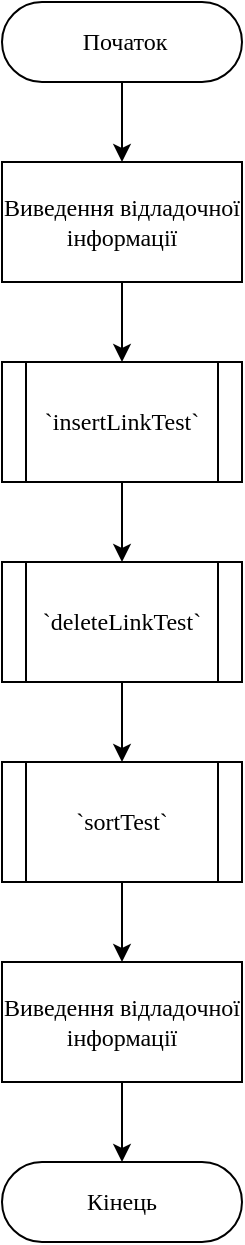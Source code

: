 <mxfile version="14.4.3" type="device"><diagram id="C5RBs43oDa-KdzZeNtuy" name="Page-1"><mxGraphModel dx="460" dy="853" grid="1" gridSize="10" guides="1" tooltips="1" connect="1" arrows="1" fold="1" page="1" pageScale="1" pageWidth="827" pageHeight="1169" math="0" shadow="0"><root><mxCell id="WIyWlLk6GJQsqaUBKTNV-0"/><mxCell id="WIyWlLk6GJQsqaUBKTNV-1" parent="WIyWlLk6GJQsqaUBKTNV-0"/><mxCell id="Th6Krt72hWRHMF8WyCHh-12" value="" style="edgeStyle=orthogonalEdgeStyle;rounded=0;orthogonalLoop=1;jettySize=auto;html=1;fontFamily=Times New Roman;labelBackgroundColor=#ffffff;fontSize=12;" edge="1" parent="WIyWlLk6GJQsqaUBKTNV-1" source="Th6Krt72hWRHMF8WyCHh-0" target="Th6Krt72hWRHMF8WyCHh-1"><mxGeometry relative="1" as="geometry"/></mxCell><mxCell id="Th6Krt72hWRHMF8WyCHh-0" value="&amp;nbsp;Початок" style="rounded=1;whiteSpace=wrap;html=1;arcSize=50;fontFamily=Times New Roman;labelBackgroundColor=#ffffff;fontSize=12;" vertex="1" parent="WIyWlLk6GJQsqaUBKTNV-1"><mxGeometry x="80" y="40" width="120" height="40" as="geometry"/></mxCell><mxCell id="Th6Krt72hWRHMF8WyCHh-11" value="" style="edgeStyle=orthogonalEdgeStyle;rounded=0;orthogonalLoop=1;jettySize=auto;html=1;fontFamily=Times New Roman;labelBackgroundColor=#ffffff;fontSize=12;" edge="1" parent="WIyWlLk6GJQsqaUBKTNV-1" source="Th6Krt72hWRHMF8WyCHh-1" target="Th6Krt72hWRHMF8WyCHh-2"><mxGeometry relative="1" as="geometry"/></mxCell><mxCell id="Th6Krt72hWRHMF8WyCHh-1" value="Виведення відладочної інформації" style="rounded=0;whiteSpace=wrap;html=1;fontFamily=Times New Roman;labelBackgroundColor=#ffffff;fontSize=12;" vertex="1" parent="WIyWlLk6GJQsqaUBKTNV-1"><mxGeometry x="80" y="120" width="120" height="60" as="geometry"/></mxCell><mxCell id="Th6Krt72hWRHMF8WyCHh-10" value="" style="edgeStyle=orthogonalEdgeStyle;rounded=0;orthogonalLoop=1;jettySize=auto;html=1;fontFamily=Times New Roman;labelBackgroundColor=#ffffff;fontSize=12;" edge="1" parent="WIyWlLk6GJQsqaUBKTNV-1" source="Th6Krt72hWRHMF8WyCHh-2" target="Th6Krt72hWRHMF8WyCHh-3"><mxGeometry relative="1" as="geometry"/></mxCell><mxCell id="Th6Krt72hWRHMF8WyCHh-2" value="`&lt;span style=&quot;font-size: 12px;&quot;&gt;insertLinkTest&lt;/span&gt;`" style="shape=process;whiteSpace=wrap;html=1;backgroundOutline=1;fontFamily=Times New Roman;labelBackgroundColor=#ffffff;fontSize=12;" vertex="1" parent="WIyWlLk6GJQsqaUBKTNV-1"><mxGeometry x="80" y="220" width="120" height="60" as="geometry"/></mxCell><mxCell id="Th6Krt72hWRHMF8WyCHh-9" value="" style="edgeStyle=orthogonalEdgeStyle;rounded=0;orthogonalLoop=1;jettySize=auto;html=1;fontFamily=Times New Roman;labelBackgroundColor=#ffffff;fontSize=12;" edge="1" parent="WIyWlLk6GJQsqaUBKTNV-1" source="Th6Krt72hWRHMF8WyCHh-3" target="Th6Krt72hWRHMF8WyCHh-4"><mxGeometry relative="1" as="geometry"/></mxCell><mxCell id="Th6Krt72hWRHMF8WyCHh-3" value="`&lt;span style=&quot;font-size: 12px;&quot;&gt;deleteLinkTest&lt;/span&gt;`" style="shape=process;whiteSpace=wrap;html=1;backgroundOutline=1;fontFamily=Times New Roman;labelBackgroundColor=#ffffff;fontSize=12;" vertex="1" parent="WIyWlLk6GJQsqaUBKTNV-1"><mxGeometry x="80" y="320" width="120" height="60" as="geometry"/></mxCell><mxCell id="Th6Krt72hWRHMF8WyCHh-8" value="" style="edgeStyle=orthogonalEdgeStyle;rounded=0;orthogonalLoop=1;jettySize=auto;html=1;fontFamily=Times New Roman;labelBackgroundColor=#ffffff;fontSize=12;" edge="1" parent="WIyWlLk6GJQsqaUBKTNV-1" source="Th6Krt72hWRHMF8WyCHh-4" target="Th6Krt72hWRHMF8WyCHh-5"><mxGeometry relative="1" as="geometry"/></mxCell><mxCell id="Th6Krt72hWRHMF8WyCHh-4" value="`&lt;span style=&quot;font-size: 12px;&quot;&gt;sortTest&lt;/span&gt;`" style="shape=process;whiteSpace=wrap;html=1;backgroundOutline=1;fontFamily=Times New Roman;labelBackgroundColor=#ffffff;fontSize=12;" vertex="1" parent="WIyWlLk6GJQsqaUBKTNV-1"><mxGeometry x="80" y="420" width="120" height="60" as="geometry"/></mxCell><mxCell id="Th6Krt72hWRHMF8WyCHh-7" value="" style="edgeStyle=orthogonalEdgeStyle;rounded=0;orthogonalLoop=1;jettySize=auto;html=1;fontFamily=Times New Roman;labelBackgroundColor=#ffffff;fontSize=12;" edge="1" parent="WIyWlLk6GJQsqaUBKTNV-1" source="Th6Krt72hWRHMF8WyCHh-5" target="Th6Krt72hWRHMF8WyCHh-6"><mxGeometry relative="1" as="geometry"/></mxCell><mxCell id="Th6Krt72hWRHMF8WyCHh-5" value="Виведення відладочної інформації" style="rounded=0;whiteSpace=wrap;html=1;fontFamily=Times New Roman;labelBackgroundColor=#ffffff;fontSize=12;" vertex="1" parent="WIyWlLk6GJQsqaUBKTNV-1"><mxGeometry x="80" y="520" width="120" height="60" as="geometry"/></mxCell><mxCell id="Th6Krt72hWRHMF8WyCHh-6" value="Кінець" style="rounded=1;whiteSpace=wrap;html=1;arcSize=50;fontFamily=Times New Roman;labelBackgroundColor=#ffffff;fontSize=12;" vertex="1" parent="WIyWlLk6GJQsqaUBKTNV-1"><mxGeometry x="80" y="620" width="120" height="40" as="geometry"/></mxCell></root></mxGraphModel></diagram></mxfile>